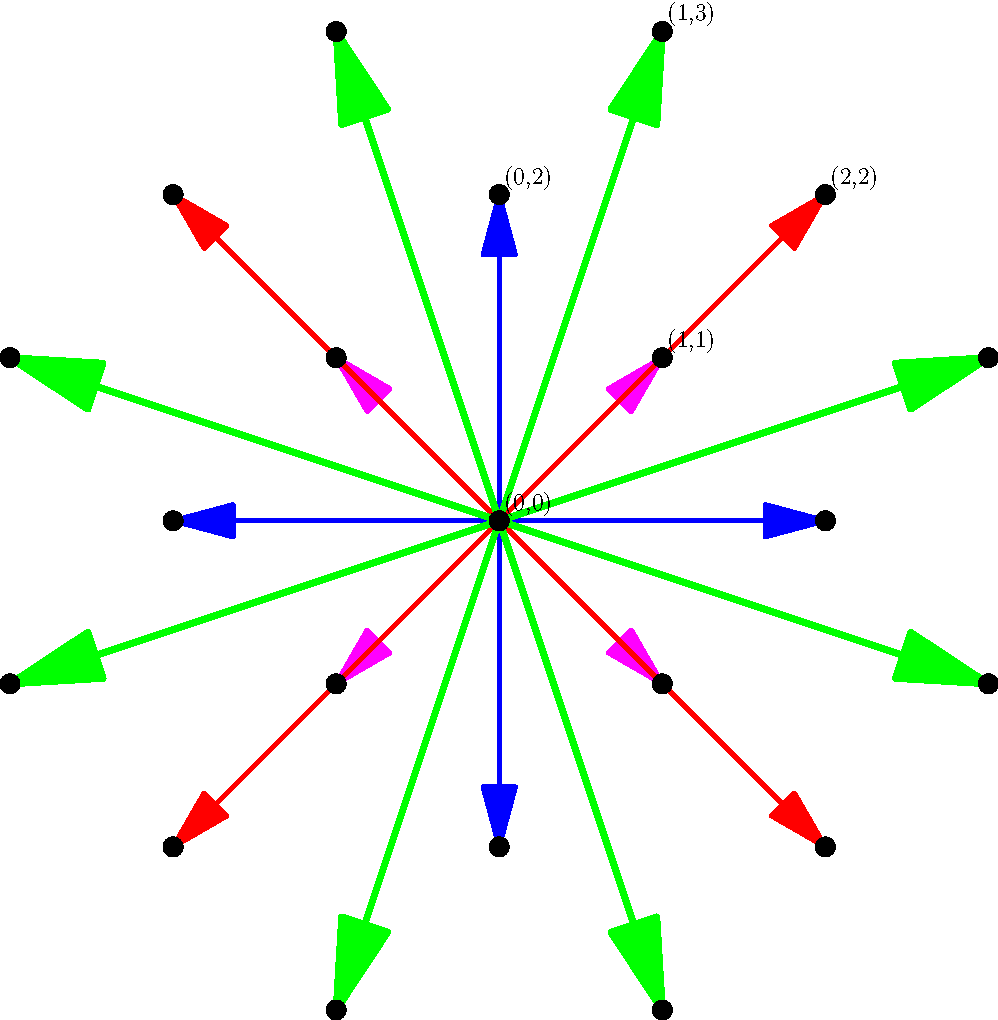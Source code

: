 import graph;

pair o,n11,n12,n13,n14,n21,n22,n23,n24,n31,n32,n33,n34,n41,n42,n43,n44,n45,n46,n47,n48;

pen pn1,pn2,pn3,pn4,pn5;
pn1=magenta+linewidth(2.0);
pn2=blue+linewidth(2.0);
pn3=red+linewidth(2.0);
pn4=green+linewidth(3.0);
pn5=black+linewidth(10.0);
o=(0,0);
n11=(-1,-1);n12=(1,1);n13=(-1,1);n14=(1,-1);
n21=(2,0);n22=(-2,0);n23=(0,2);n24=(0,-2);
n31=2*n11;n32=2*n12;n33=2*n13;n34=2*n14;
n41=(3,1);n42=(-3,-1);n43=(3,-1);n44=(-3,1);
n45=(1,3);n46=(-1,-3);n47=(1,-3);n48=(-1,3);

size(18cm,18cm);
label("(0,0)",o,NE);
label("(0,2)",n23,NE);
label("(1,3)",n45,NE);
label("(1,1)",n12,NE);
label("(2,2)",n32,NE);

draw(o--n11,pn1,Arrow);draw(o--n12,pn1,Arrow);draw(o--n13,pn1,Arrow);draw(o--n14,pn1,Arrow);
draw(o--n21,pn2,Arrow);draw(o--n22,pn2,Arrow);draw(o--n23,pn2,Arrow);draw(o--n24,pn2,Arrow);
draw(o--n31,pn3,Arrow);draw(o--n32,pn3,Arrow);draw(o--n33,pn3,Arrow);draw(o--n34,pn3,Arrow);
draw(o--n41,pn4,Arrow);draw(o--n42,pn4,Arrow);draw(o--n43,pn4,Arrow);draw(o--n44,pn4,Arrow);
draw(o--n45,pn4,Arrow);draw(o--n46,pn4,Arrow);draw(o--n47,pn4,Arrow);draw(o--n48,pn4,Arrow);

dot(o,pn5);
dot(n11,pn5);dot(n12,pn5);dot(n13,pn5);dot(n14,pn5);
dot(n21,pn5);dot(n22,pn5);dot(n23,pn5);dot(n24,pn5);
dot(n31,pn5);dot(n32,pn5);dot(n33,pn5);dot(n34,pn5);
dot(n41,pn5);dot(n42,pn5);dot(n43,pn5);dot(n44,pn5);
dot(n45,pn5);dot(n46,pn5);dot(n47,pn5);dot(n48,pn5);
